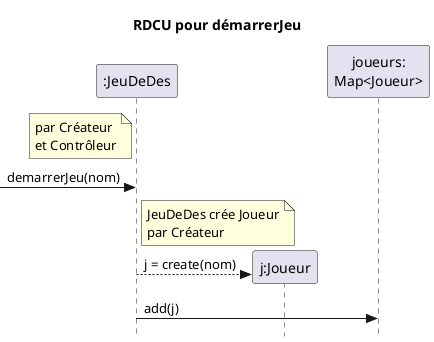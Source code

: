 @startuml
skinparam style strictuml
title RDCU pour démarrerJeu
participant ":JeuDeDes" as c
note left of c : par Créateur\net Contrôleur 
->c : demarrerJeu(nom)
note right of c : JeuDeDes crée Joueur\npar Créateur
participant "j:Joueur" as j
create j
participant "joueurs:\nMap<Joueur>" as jm
c-->j : j = create(nom)
c -> jm : add(j)
@enduml